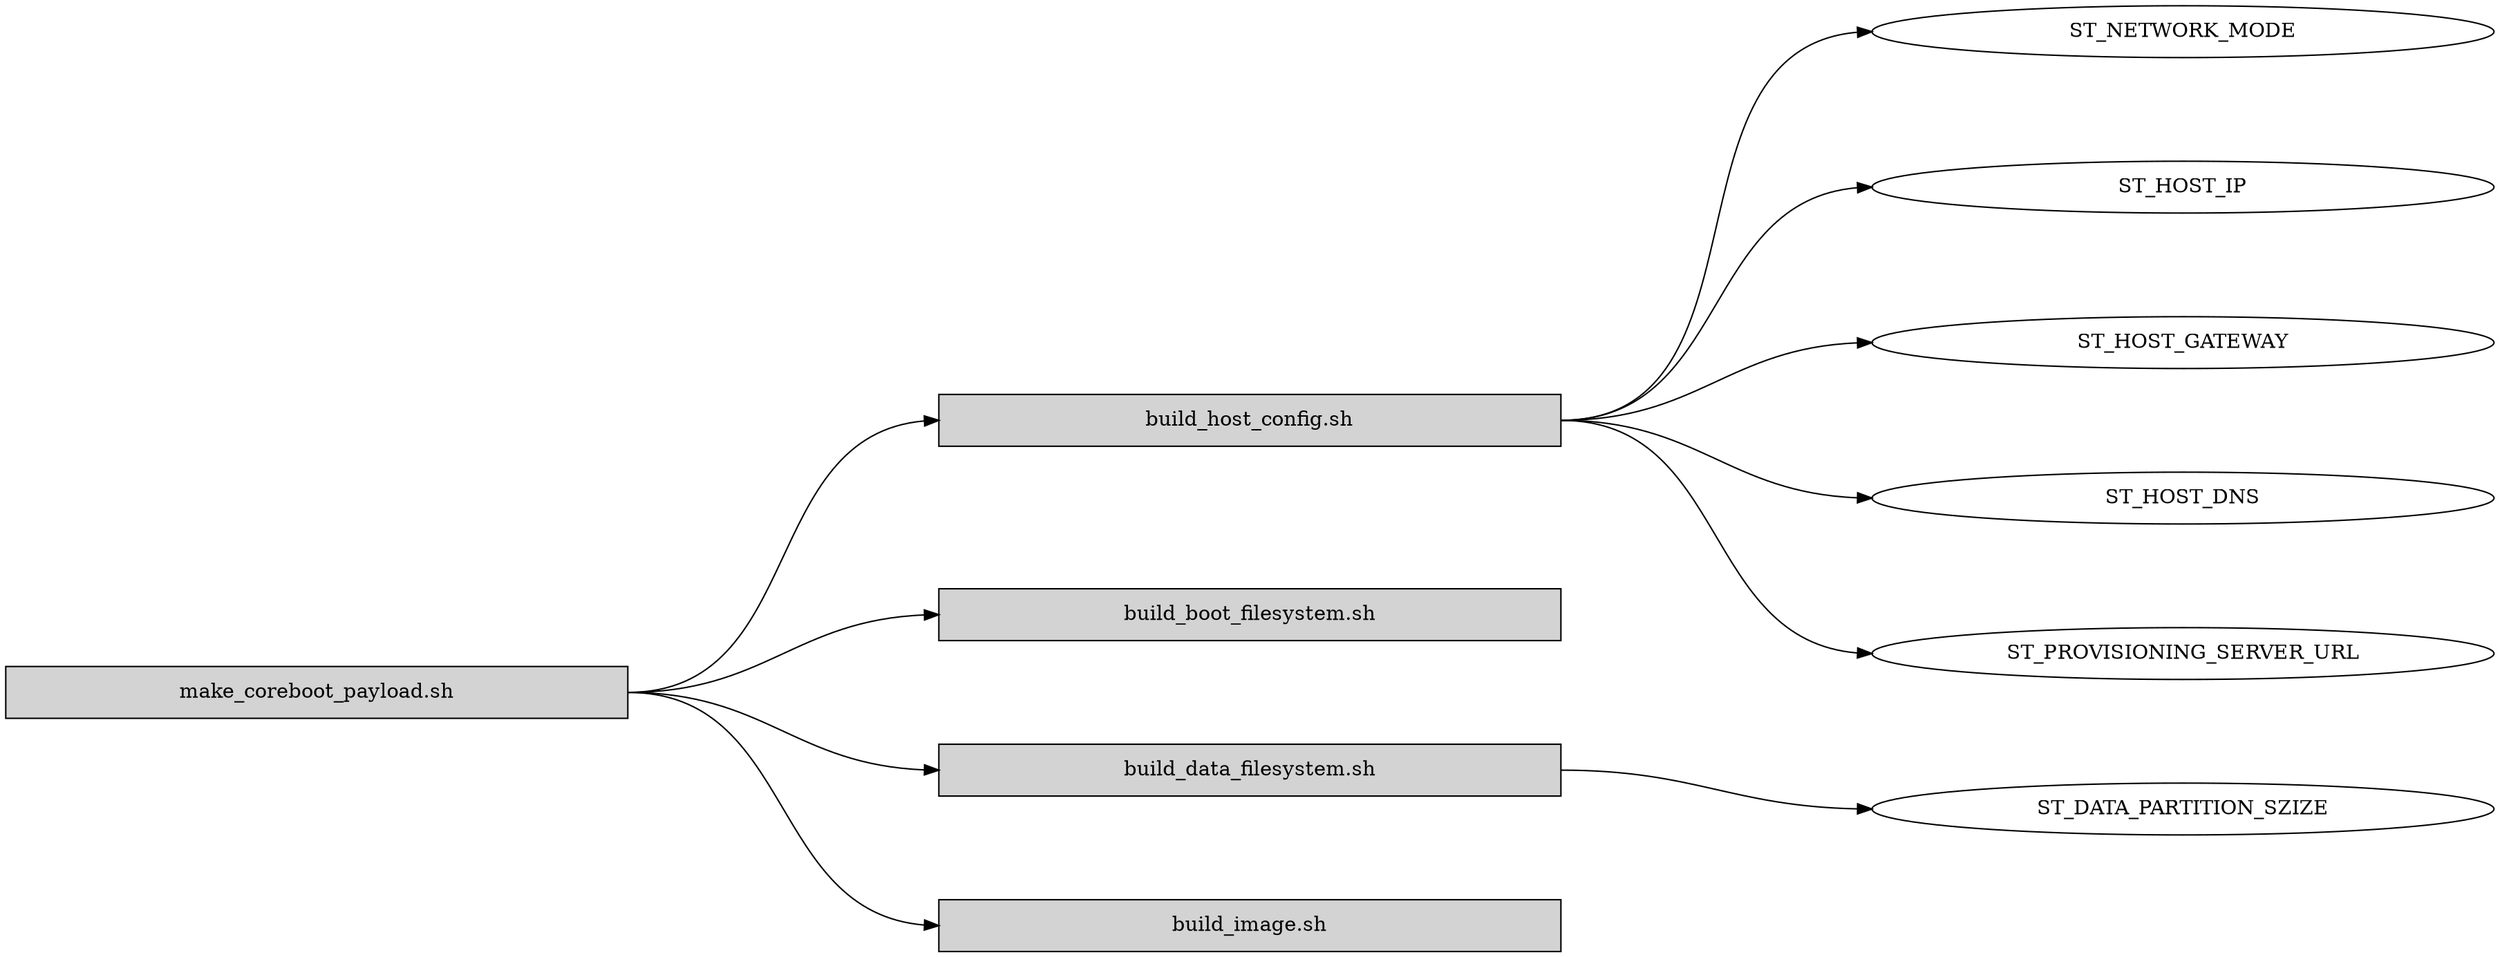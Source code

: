 digraph make_coreboot_payload {	
	rankdir=LR
	node [shape=box style=filled fixedsize=true width=6]
	ranksep=3
	nodesep="1"
	constraint=false
	edge [headport="w" tailport="e"]
	
	"make_coreboot_payload.sh"
		
	"make_coreboot_payload.sh" -> "build_host_config.sh"
	"build_host_config.sh" -> {
		node[style=solid shape=ellipse]
		"ST_NETWORK_MODE"
		"ST_HOST_IP"
		"ST_HOST_GATEWAY"
		"ST_HOST_DNS"
		"ST_PROVISIONING_SERVER_URL"
	}
	
	"make_coreboot_payload.sh" -> "build_boot_filesystem.sh"
	
	"make_coreboot_payload.sh" -> "build_data_filesystem.sh"
	"build_data_filesystem.sh" -> {
		node[style=solid shape=ellipse]
		"ST_DATA_PARTITION_SZIZE"
	}
	
	
	"make_coreboot_payload.sh" -> "build_image.sh"
	
	
	


}
